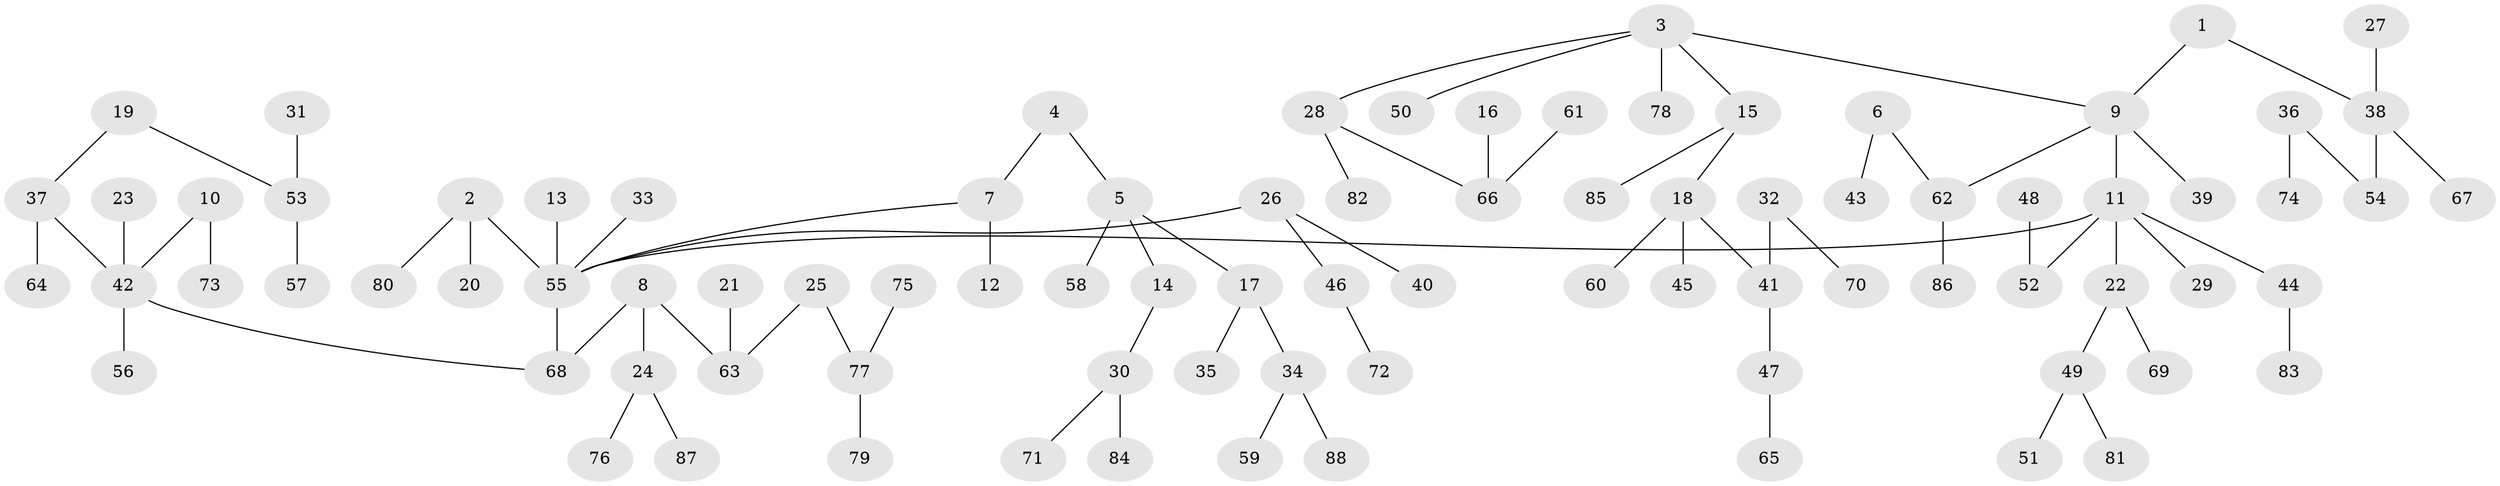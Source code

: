 // original degree distribution, {6: 0.020689655172413793, 2: 0.3103448275862069, 8: 0.006896551724137931, 4: 0.09655172413793103, 3: 0.0896551724137931, 5: 0.013793103448275862, 1: 0.46206896551724136}
// Generated by graph-tools (version 1.1) at 2025/37/03/04/25 23:37:24]
// undirected, 88 vertices, 87 edges
graph export_dot {
  node [color=gray90,style=filled];
  1;
  2;
  3;
  4;
  5;
  6;
  7;
  8;
  9;
  10;
  11;
  12;
  13;
  14;
  15;
  16;
  17;
  18;
  19;
  20;
  21;
  22;
  23;
  24;
  25;
  26;
  27;
  28;
  29;
  30;
  31;
  32;
  33;
  34;
  35;
  36;
  37;
  38;
  39;
  40;
  41;
  42;
  43;
  44;
  45;
  46;
  47;
  48;
  49;
  50;
  51;
  52;
  53;
  54;
  55;
  56;
  57;
  58;
  59;
  60;
  61;
  62;
  63;
  64;
  65;
  66;
  67;
  68;
  69;
  70;
  71;
  72;
  73;
  74;
  75;
  76;
  77;
  78;
  79;
  80;
  81;
  82;
  83;
  84;
  85;
  86;
  87;
  88;
  1 -- 9 [weight=1.0];
  1 -- 38 [weight=1.0];
  2 -- 20 [weight=1.0];
  2 -- 55 [weight=1.0];
  2 -- 80 [weight=1.0];
  3 -- 9 [weight=1.0];
  3 -- 15 [weight=1.0];
  3 -- 28 [weight=1.0];
  3 -- 50 [weight=1.0];
  3 -- 78 [weight=1.0];
  4 -- 5 [weight=1.0];
  4 -- 7 [weight=1.0];
  5 -- 14 [weight=1.0];
  5 -- 17 [weight=1.0];
  5 -- 58 [weight=1.0];
  6 -- 43 [weight=1.0];
  6 -- 62 [weight=1.0];
  7 -- 12 [weight=1.0];
  7 -- 55 [weight=1.0];
  8 -- 24 [weight=1.0];
  8 -- 63 [weight=1.0];
  8 -- 68 [weight=1.0];
  9 -- 11 [weight=1.0];
  9 -- 39 [weight=1.0];
  9 -- 62 [weight=1.0];
  10 -- 42 [weight=1.0];
  10 -- 73 [weight=1.0];
  11 -- 22 [weight=1.0];
  11 -- 29 [weight=1.0];
  11 -- 44 [weight=1.0];
  11 -- 52 [weight=1.0];
  11 -- 55 [weight=1.0];
  13 -- 55 [weight=1.0];
  14 -- 30 [weight=1.0];
  15 -- 18 [weight=1.0];
  15 -- 85 [weight=1.0];
  16 -- 66 [weight=1.0];
  17 -- 34 [weight=1.0];
  17 -- 35 [weight=1.0];
  18 -- 41 [weight=1.0];
  18 -- 45 [weight=1.0];
  18 -- 60 [weight=1.0];
  19 -- 37 [weight=1.0];
  19 -- 53 [weight=1.0];
  21 -- 63 [weight=1.0];
  22 -- 49 [weight=1.0];
  22 -- 69 [weight=1.0];
  23 -- 42 [weight=1.0];
  24 -- 76 [weight=1.0];
  24 -- 87 [weight=1.0];
  25 -- 63 [weight=1.0];
  25 -- 77 [weight=1.0];
  26 -- 40 [weight=1.0];
  26 -- 46 [weight=1.0];
  26 -- 55 [weight=1.0];
  27 -- 38 [weight=1.0];
  28 -- 66 [weight=1.0];
  28 -- 82 [weight=1.0];
  30 -- 71 [weight=1.0];
  30 -- 84 [weight=1.0];
  31 -- 53 [weight=1.0];
  32 -- 41 [weight=1.0];
  32 -- 70 [weight=1.0];
  33 -- 55 [weight=1.0];
  34 -- 59 [weight=1.0];
  34 -- 88 [weight=1.0];
  36 -- 54 [weight=1.0];
  36 -- 74 [weight=1.0];
  37 -- 42 [weight=1.0];
  37 -- 64 [weight=1.0];
  38 -- 54 [weight=1.0];
  38 -- 67 [weight=1.0];
  41 -- 47 [weight=1.0];
  42 -- 56 [weight=1.0];
  42 -- 68 [weight=1.0];
  44 -- 83 [weight=1.0];
  46 -- 72 [weight=1.0];
  47 -- 65 [weight=1.0];
  48 -- 52 [weight=1.0];
  49 -- 51 [weight=1.0];
  49 -- 81 [weight=1.0];
  53 -- 57 [weight=1.0];
  55 -- 68 [weight=1.0];
  61 -- 66 [weight=1.0];
  62 -- 86 [weight=1.0];
  75 -- 77 [weight=1.0];
  77 -- 79 [weight=1.0];
}
